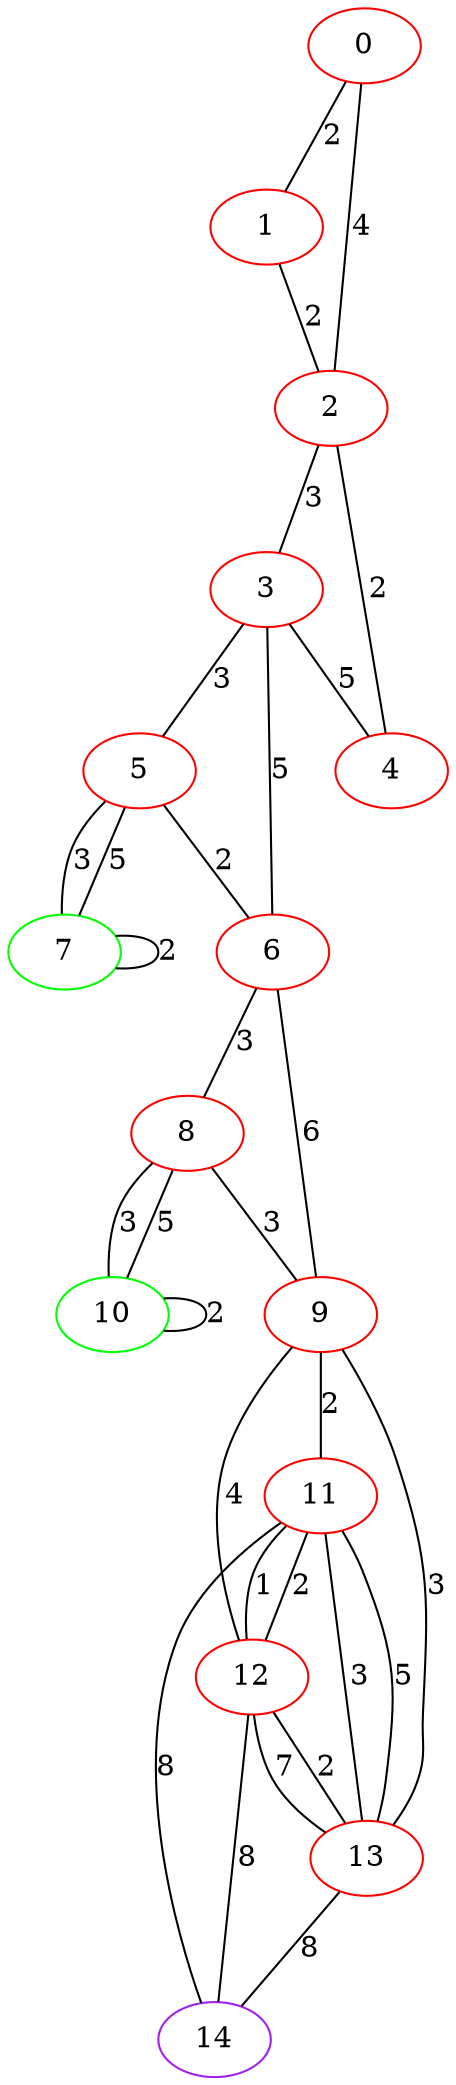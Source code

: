 graph "" {
0 [color=red, weight=1];
1 [color=red, weight=1];
2 [color=red, weight=1];
3 [color=red, weight=1];
4 [color=red, weight=1];
5 [color=red, weight=1];
6 [color=red, weight=1];
7 [color=green, weight=2];
8 [color=red, weight=1];
9 [color=red, weight=1];
10 [color=green, weight=2];
11 [color=red, weight=1];
12 [color=red, weight=1];
13 [color=red, weight=1];
14 [color=purple, weight=4];
0 -- 1  [key=0, label=2];
0 -- 2  [key=0, label=4];
1 -- 2  [key=0, label=2];
2 -- 3  [key=0, label=3];
2 -- 4  [key=0, label=2];
3 -- 4  [key=0, label=5];
3 -- 5  [key=0, label=3];
3 -- 6  [key=0, label=5];
5 -- 6  [key=0, label=2];
5 -- 7  [key=0, label=3];
5 -- 7  [key=1, label=5];
6 -- 8  [key=0, label=3];
6 -- 9  [key=0, label=6];
7 -- 7  [key=0, label=2];
8 -- 9  [key=0, label=3];
8 -- 10  [key=0, label=3];
8 -- 10  [key=1, label=5];
9 -- 11  [key=0, label=2];
9 -- 12  [key=0, label=4];
9 -- 13  [key=0, label=3];
10 -- 10  [key=0, label=2];
11 -- 12  [key=0, label=1];
11 -- 12  [key=1, label=2];
11 -- 13  [key=0, label=3];
11 -- 13  [key=1, label=5];
11 -- 14  [key=0, label=8];
12 -- 13  [key=0, label=2];
12 -- 13  [key=1, label=7];
12 -- 14  [key=0, label=8];
13 -- 14  [key=0, label=8];
}

